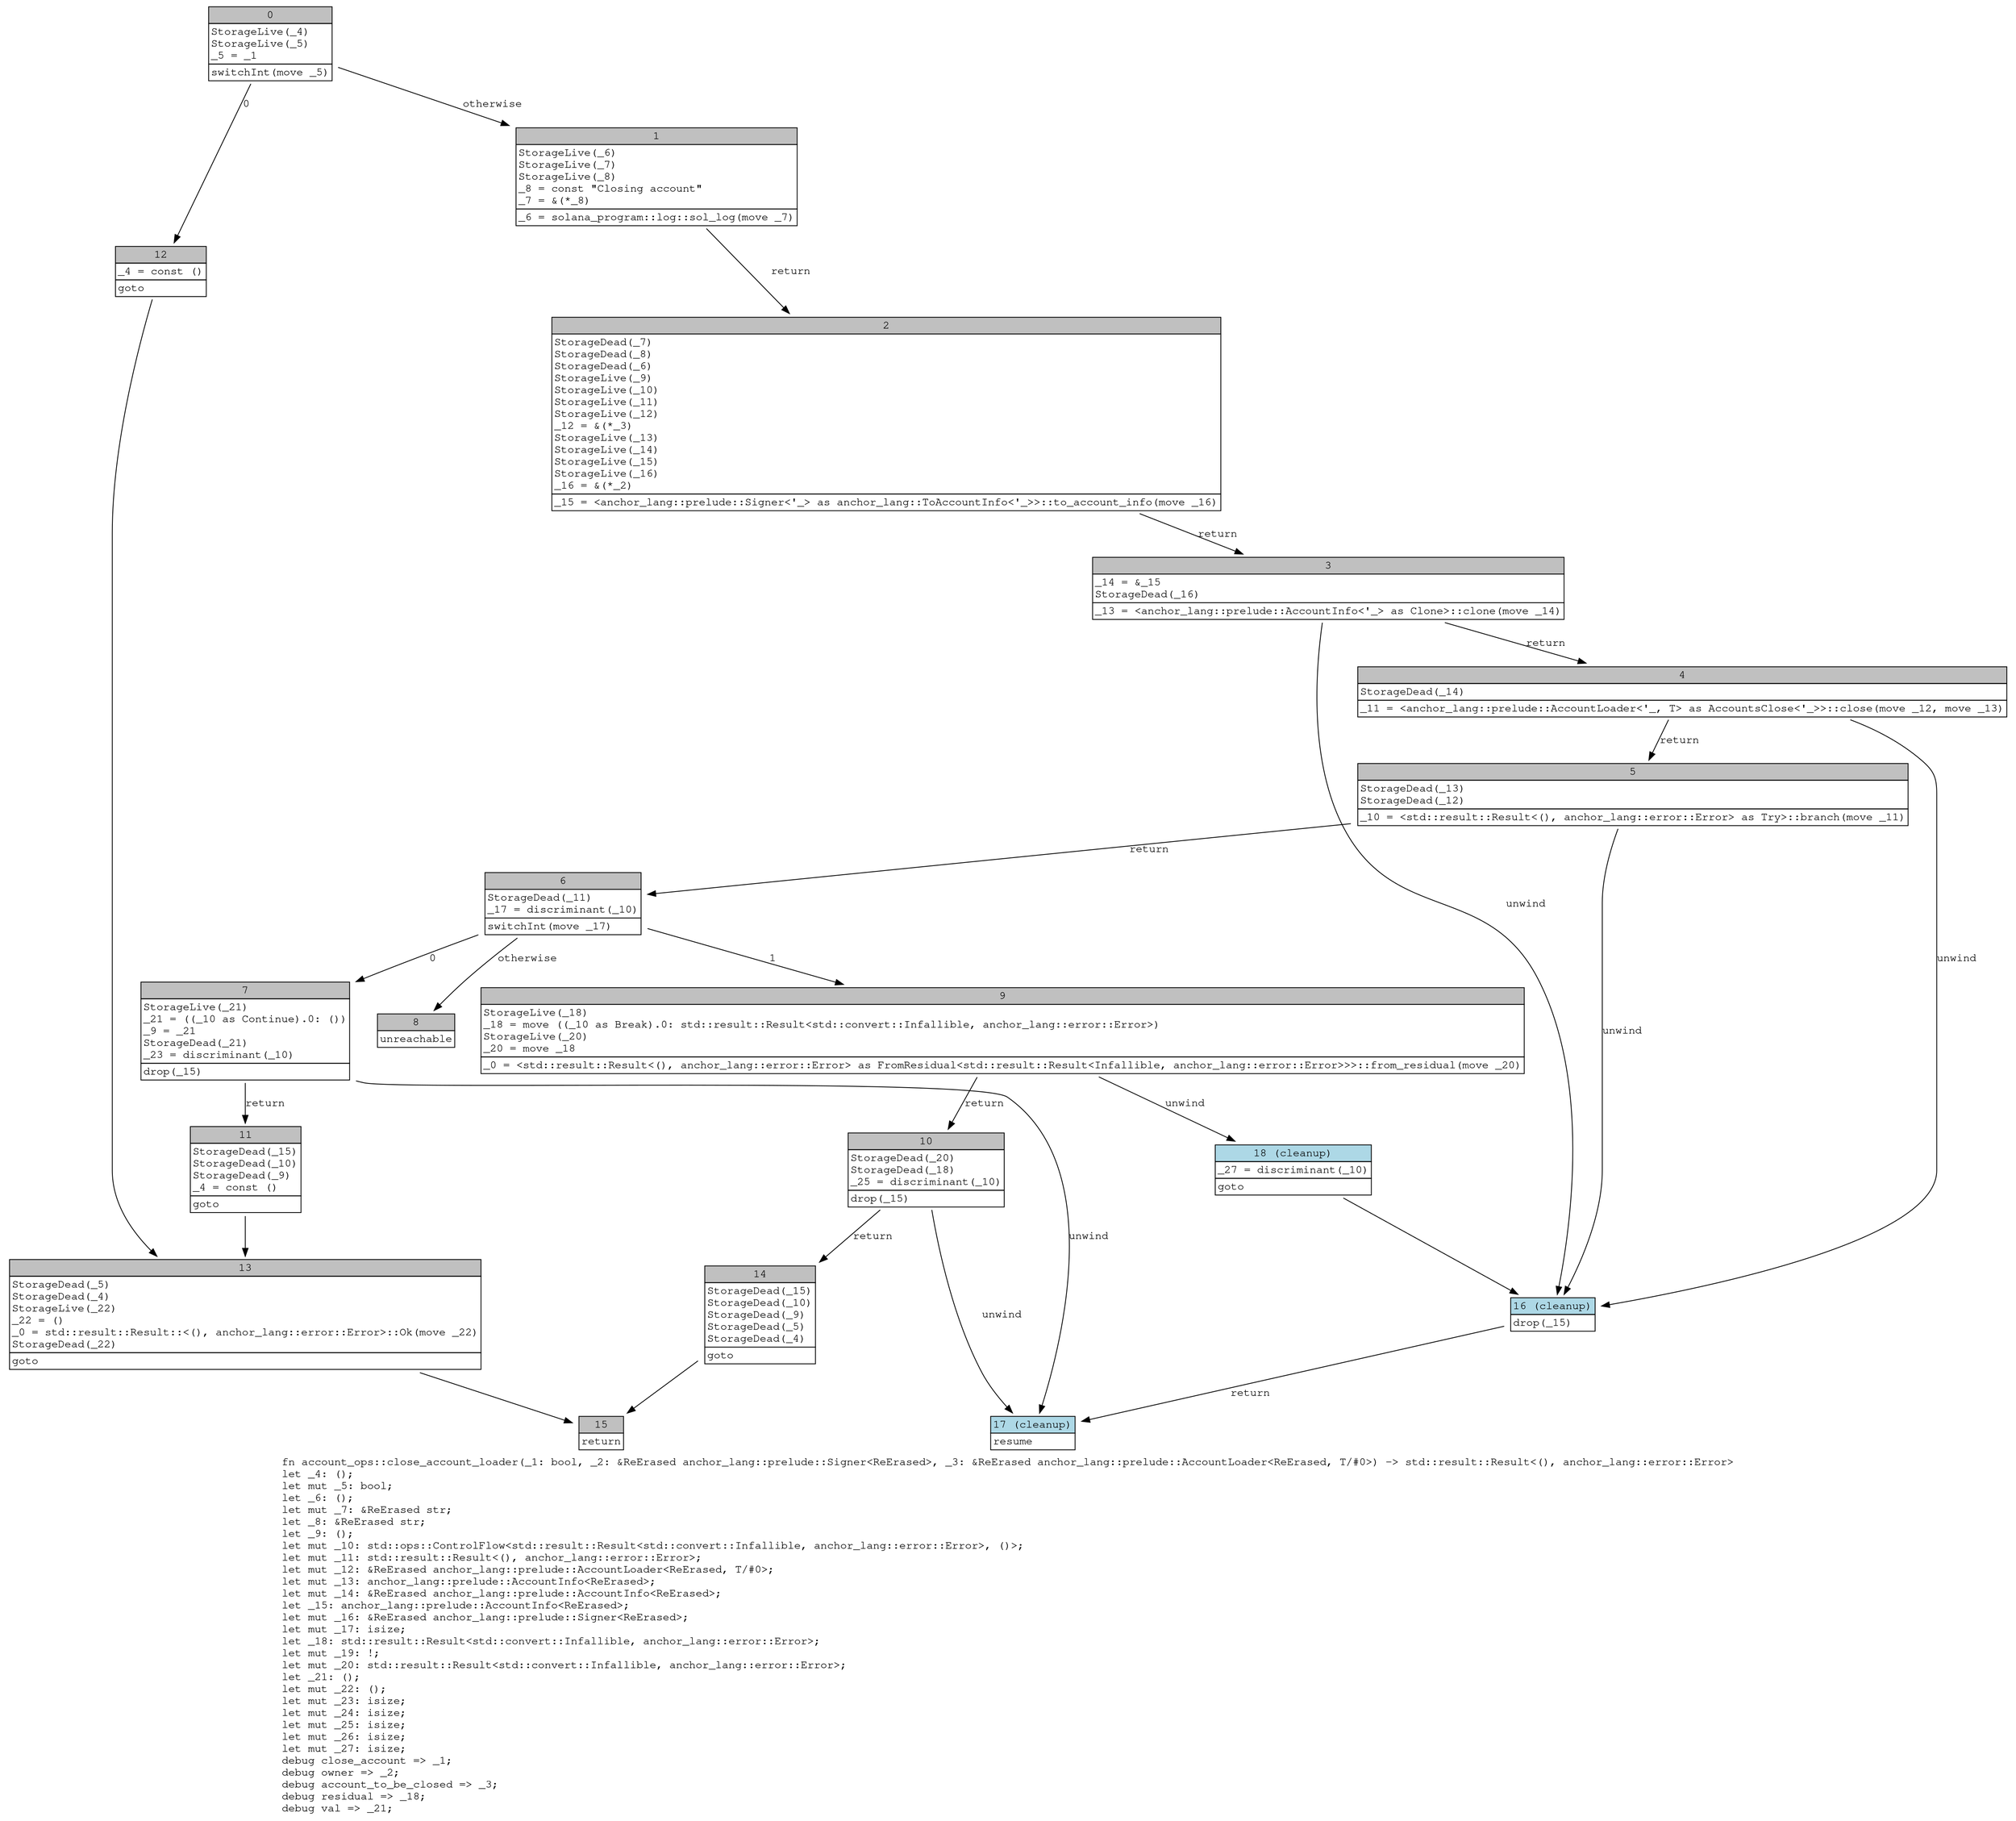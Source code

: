 digraph Mir_0_2175 {
    graph [fontname="Courier, monospace"];
    node [fontname="Courier, monospace"];
    edge [fontname="Courier, monospace"];
    label=<fn account_ops::close_account_loader(_1: bool, _2: &amp;ReErased anchor_lang::prelude::Signer&lt;ReErased&gt;, _3: &amp;ReErased anchor_lang::prelude::AccountLoader&lt;ReErased, T/#0&gt;) -&gt; std::result::Result&lt;(), anchor_lang::error::Error&gt;<br align="left"/>let _4: ();<br align="left"/>let mut _5: bool;<br align="left"/>let _6: ();<br align="left"/>let mut _7: &amp;ReErased str;<br align="left"/>let _8: &amp;ReErased str;<br align="left"/>let _9: ();<br align="left"/>let mut _10: std::ops::ControlFlow&lt;std::result::Result&lt;std::convert::Infallible, anchor_lang::error::Error&gt;, ()&gt;;<br align="left"/>let mut _11: std::result::Result&lt;(), anchor_lang::error::Error&gt;;<br align="left"/>let mut _12: &amp;ReErased anchor_lang::prelude::AccountLoader&lt;ReErased, T/#0&gt;;<br align="left"/>let mut _13: anchor_lang::prelude::AccountInfo&lt;ReErased&gt;;<br align="left"/>let mut _14: &amp;ReErased anchor_lang::prelude::AccountInfo&lt;ReErased&gt;;<br align="left"/>let _15: anchor_lang::prelude::AccountInfo&lt;ReErased&gt;;<br align="left"/>let mut _16: &amp;ReErased anchor_lang::prelude::Signer&lt;ReErased&gt;;<br align="left"/>let mut _17: isize;<br align="left"/>let _18: std::result::Result&lt;std::convert::Infallible, anchor_lang::error::Error&gt;;<br align="left"/>let mut _19: !;<br align="left"/>let mut _20: std::result::Result&lt;std::convert::Infallible, anchor_lang::error::Error&gt;;<br align="left"/>let _21: ();<br align="left"/>let mut _22: ();<br align="left"/>let mut _23: isize;<br align="left"/>let mut _24: isize;<br align="left"/>let mut _25: isize;<br align="left"/>let mut _26: isize;<br align="left"/>let mut _27: isize;<br align="left"/>debug close_account =&gt; _1;<br align="left"/>debug owner =&gt; _2;<br align="left"/>debug account_to_be_closed =&gt; _3;<br align="left"/>debug residual =&gt; _18;<br align="left"/>debug val =&gt; _21;<br align="left"/>>;
    bb0__0_2175 [shape="none", label=<<table border="0" cellborder="1" cellspacing="0"><tr><td bgcolor="gray" align="center" colspan="1">0</td></tr><tr><td align="left" balign="left">StorageLive(_4)<br/>StorageLive(_5)<br/>_5 = _1<br/></td></tr><tr><td align="left">switchInt(move _5)</td></tr></table>>];
    bb1__0_2175 [shape="none", label=<<table border="0" cellborder="1" cellspacing="0"><tr><td bgcolor="gray" align="center" colspan="1">1</td></tr><tr><td align="left" balign="left">StorageLive(_6)<br/>StorageLive(_7)<br/>StorageLive(_8)<br/>_8 = const &quot;Closing account&quot;<br/>_7 = &amp;(*_8)<br/></td></tr><tr><td align="left">_6 = solana_program::log::sol_log(move _7)</td></tr></table>>];
    bb2__0_2175 [shape="none", label=<<table border="0" cellborder="1" cellspacing="0"><tr><td bgcolor="gray" align="center" colspan="1">2</td></tr><tr><td align="left" balign="left">StorageDead(_7)<br/>StorageDead(_8)<br/>StorageDead(_6)<br/>StorageLive(_9)<br/>StorageLive(_10)<br/>StorageLive(_11)<br/>StorageLive(_12)<br/>_12 = &amp;(*_3)<br/>StorageLive(_13)<br/>StorageLive(_14)<br/>StorageLive(_15)<br/>StorageLive(_16)<br/>_16 = &amp;(*_2)<br/></td></tr><tr><td align="left">_15 = &lt;anchor_lang::prelude::Signer&lt;'_&gt; as anchor_lang::ToAccountInfo&lt;'_&gt;&gt;::to_account_info(move _16)</td></tr></table>>];
    bb3__0_2175 [shape="none", label=<<table border="0" cellborder="1" cellspacing="0"><tr><td bgcolor="gray" align="center" colspan="1">3</td></tr><tr><td align="left" balign="left">_14 = &amp;_15<br/>StorageDead(_16)<br/></td></tr><tr><td align="left">_13 = &lt;anchor_lang::prelude::AccountInfo&lt;'_&gt; as Clone&gt;::clone(move _14)</td></tr></table>>];
    bb4__0_2175 [shape="none", label=<<table border="0" cellborder="1" cellspacing="0"><tr><td bgcolor="gray" align="center" colspan="1">4</td></tr><tr><td align="left" balign="left">StorageDead(_14)<br/></td></tr><tr><td align="left">_11 = &lt;anchor_lang::prelude::AccountLoader&lt;'_, T&gt; as AccountsClose&lt;'_&gt;&gt;::close(move _12, move _13)</td></tr></table>>];
    bb5__0_2175 [shape="none", label=<<table border="0" cellborder="1" cellspacing="0"><tr><td bgcolor="gray" align="center" colspan="1">5</td></tr><tr><td align="left" balign="left">StorageDead(_13)<br/>StorageDead(_12)<br/></td></tr><tr><td align="left">_10 = &lt;std::result::Result&lt;(), anchor_lang::error::Error&gt; as Try&gt;::branch(move _11)</td></tr></table>>];
    bb6__0_2175 [shape="none", label=<<table border="0" cellborder="1" cellspacing="0"><tr><td bgcolor="gray" align="center" colspan="1">6</td></tr><tr><td align="left" balign="left">StorageDead(_11)<br/>_17 = discriminant(_10)<br/></td></tr><tr><td align="left">switchInt(move _17)</td></tr></table>>];
    bb7__0_2175 [shape="none", label=<<table border="0" cellborder="1" cellspacing="0"><tr><td bgcolor="gray" align="center" colspan="1">7</td></tr><tr><td align="left" balign="left">StorageLive(_21)<br/>_21 = ((_10 as Continue).0: ())<br/>_9 = _21<br/>StorageDead(_21)<br/>_23 = discriminant(_10)<br/></td></tr><tr><td align="left">drop(_15)</td></tr></table>>];
    bb8__0_2175 [shape="none", label=<<table border="0" cellborder="1" cellspacing="0"><tr><td bgcolor="gray" align="center" colspan="1">8</td></tr><tr><td align="left">unreachable</td></tr></table>>];
    bb9__0_2175 [shape="none", label=<<table border="0" cellborder="1" cellspacing="0"><tr><td bgcolor="gray" align="center" colspan="1">9</td></tr><tr><td align="left" balign="left">StorageLive(_18)<br/>_18 = move ((_10 as Break).0: std::result::Result&lt;std::convert::Infallible, anchor_lang::error::Error&gt;)<br/>StorageLive(_20)<br/>_20 = move _18<br/></td></tr><tr><td align="left">_0 = &lt;std::result::Result&lt;(), anchor_lang::error::Error&gt; as FromResidual&lt;std::result::Result&lt;Infallible, anchor_lang::error::Error&gt;&gt;&gt;::from_residual(move _20)</td></tr></table>>];
    bb10__0_2175 [shape="none", label=<<table border="0" cellborder="1" cellspacing="0"><tr><td bgcolor="gray" align="center" colspan="1">10</td></tr><tr><td align="left" balign="left">StorageDead(_20)<br/>StorageDead(_18)<br/>_25 = discriminant(_10)<br/></td></tr><tr><td align="left">drop(_15)</td></tr></table>>];
    bb11__0_2175 [shape="none", label=<<table border="0" cellborder="1" cellspacing="0"><tr><td bgcolor="gray" align="center" colspan="1">11</td></tr><tr><td align="left" balign="left">StorageDead(_15)<br/>StorageDead(_10)<br/>StorageDead(_9)<br/>_4 = const ()<br/></td></tr><tr><td align="left">goto</td></tr></table>>];
    bb12__0_2175 [shape="none", label=<<table border="0" cellborder="1" cellspacing="0"><tr><td bgcolor="gray" align="center" colspan="1">12</td></tr><tr><td align="left" balign="left">_4 = const ()<br/></td></tr><tr><td align="left">goto</td></tr></table>>];
    bb13__0_2175 [shape="none", label=<<table border="0" cellborder="1" cellspacing="0"><tr><td bgcolor="gray" align="center" colspan="1">13</td></tr><tr><td align="left" balign="left">StorageDead(_5)<br/>StorageDead(_4)<br/>StorageLive(_22)<br/>_22 = ()<br/>_0 = std::result::Result::&lt;(), anchor_lang::error::Error&gt;::Ok(move _22)<br/>StorageDead(_22)<br/></td></tr><tr><td align="left">goto</td></tr></table>>];
    bb14__0_2175 [shape="none", label=<<table border="0" cellborder="1" cellspacing="0"><tr><td bgcolor="gray" align="center" colspan="1">14</td></tr><tr><td align="left" balign="left">StorageDead(_15)<br/>StorageDead(_10)<br/>StorageDead(_9)<br/>StorageDead(_5)<br/>StorageDead(_4)<br/></td></tr><tr><td align="left">goto</td></tr></table>>];
    bb15__0_2175 [shape="none", label=<<table border="0" cellborder="1" cellspacing="0"><tr><td bgcolor="gray" align="center" colspan="1">15</td></tr><tr><td align="left">return</td></tr></table>>];
    bb16__0_2175 [shape="none", label=<<table border="0" cellborder="1" cellspacing="0"><tr><td bgcolor="lightblue" align="center" colspan="1">16 (cleanup)</td></tr><tr><td align="left">drop(_15)</td></tr></table>>];
    bb17__0_2175 [shape="none", label=<<table border="0" cellborder="1" cellspacing="0"><tr><td bgcolor="lightblue" align="center" colspan="1">17 (cleanup)</td></tr><tr><td align="left">resume</td></tr></table>>];
    bb18__0_2175 [shape="none", label=<<table border="0" cellborder="1" cellspacing="0"><tr><td bgcolor="lightblue" align="center" colspan="1">18 (cleanup)</td></tr><tr><td align="left" balign="left">_27 = discriminant(_10)<br/></td></tr><tr><td align="left">goto</td></tr></table>>];
    bb0__0_2175 -> bb12__0_2175 [label="0"];
    bb0__0_2175 -> bb1__0_2175 [label="otherwise"];
    bb1__0_2175 -> bb2__0_2175 [label="return"];
    bb2__0_2175 -> bb3__0_2175 [label="return"];
    bb3__0_2175 -> bb4__0_2175 [label="return"];
    bb3__0_2175 -> bb16__0_2175 [label="unwind"];
    bb4__0_2175 -> bb5__0_2175 [label="return"];
    bb4__0_2175 -> bb16__0_2175 [label="unwind"];
    bb5__0_2175 -> bb6__0_2175 [label="return"];
    bb5__0_2175 -> bb16__0_2175 [label="unwind"];
    bb6__0_2175 -> bb7__0_2175 [label="0"];
    bb6__0_2175 -> bb9__0_2175 [label="1"];
    bb6__0_2175 -> bb8__0_2175 [label="otherwise"];
    bb7__0_2175 -> bb11__0_2175 [label="return"];
    bb7__0_2175 -> bb17__0_2175 [label="unwind"];
    bb9__0_2175 -> bb10__0_2175 [label="return"];
    bb9__0_2175 -> bb18__0_2175 [label="unwind"];
    bb10__0_2175 -> bb14__0_2175 [label="return"];
    bb10__0_2175 -> bb17__0_2175 [label="unwind"];
    bb11__0_2175 -> bb13__0_2175 [label=""];
    bb12__0_2175 -> bb13__0_2175 [label=""];
    bb13__0_2175 -> bb15__0_2175 [label=""];
    bb14__0_2175 -> bb15__0_2175 [label=""];
    bb16__0_2175 -> bb17__0_2175 [label="return"];
    bb18__0_2175 -> bb16__0_2175 [label=""];
}
